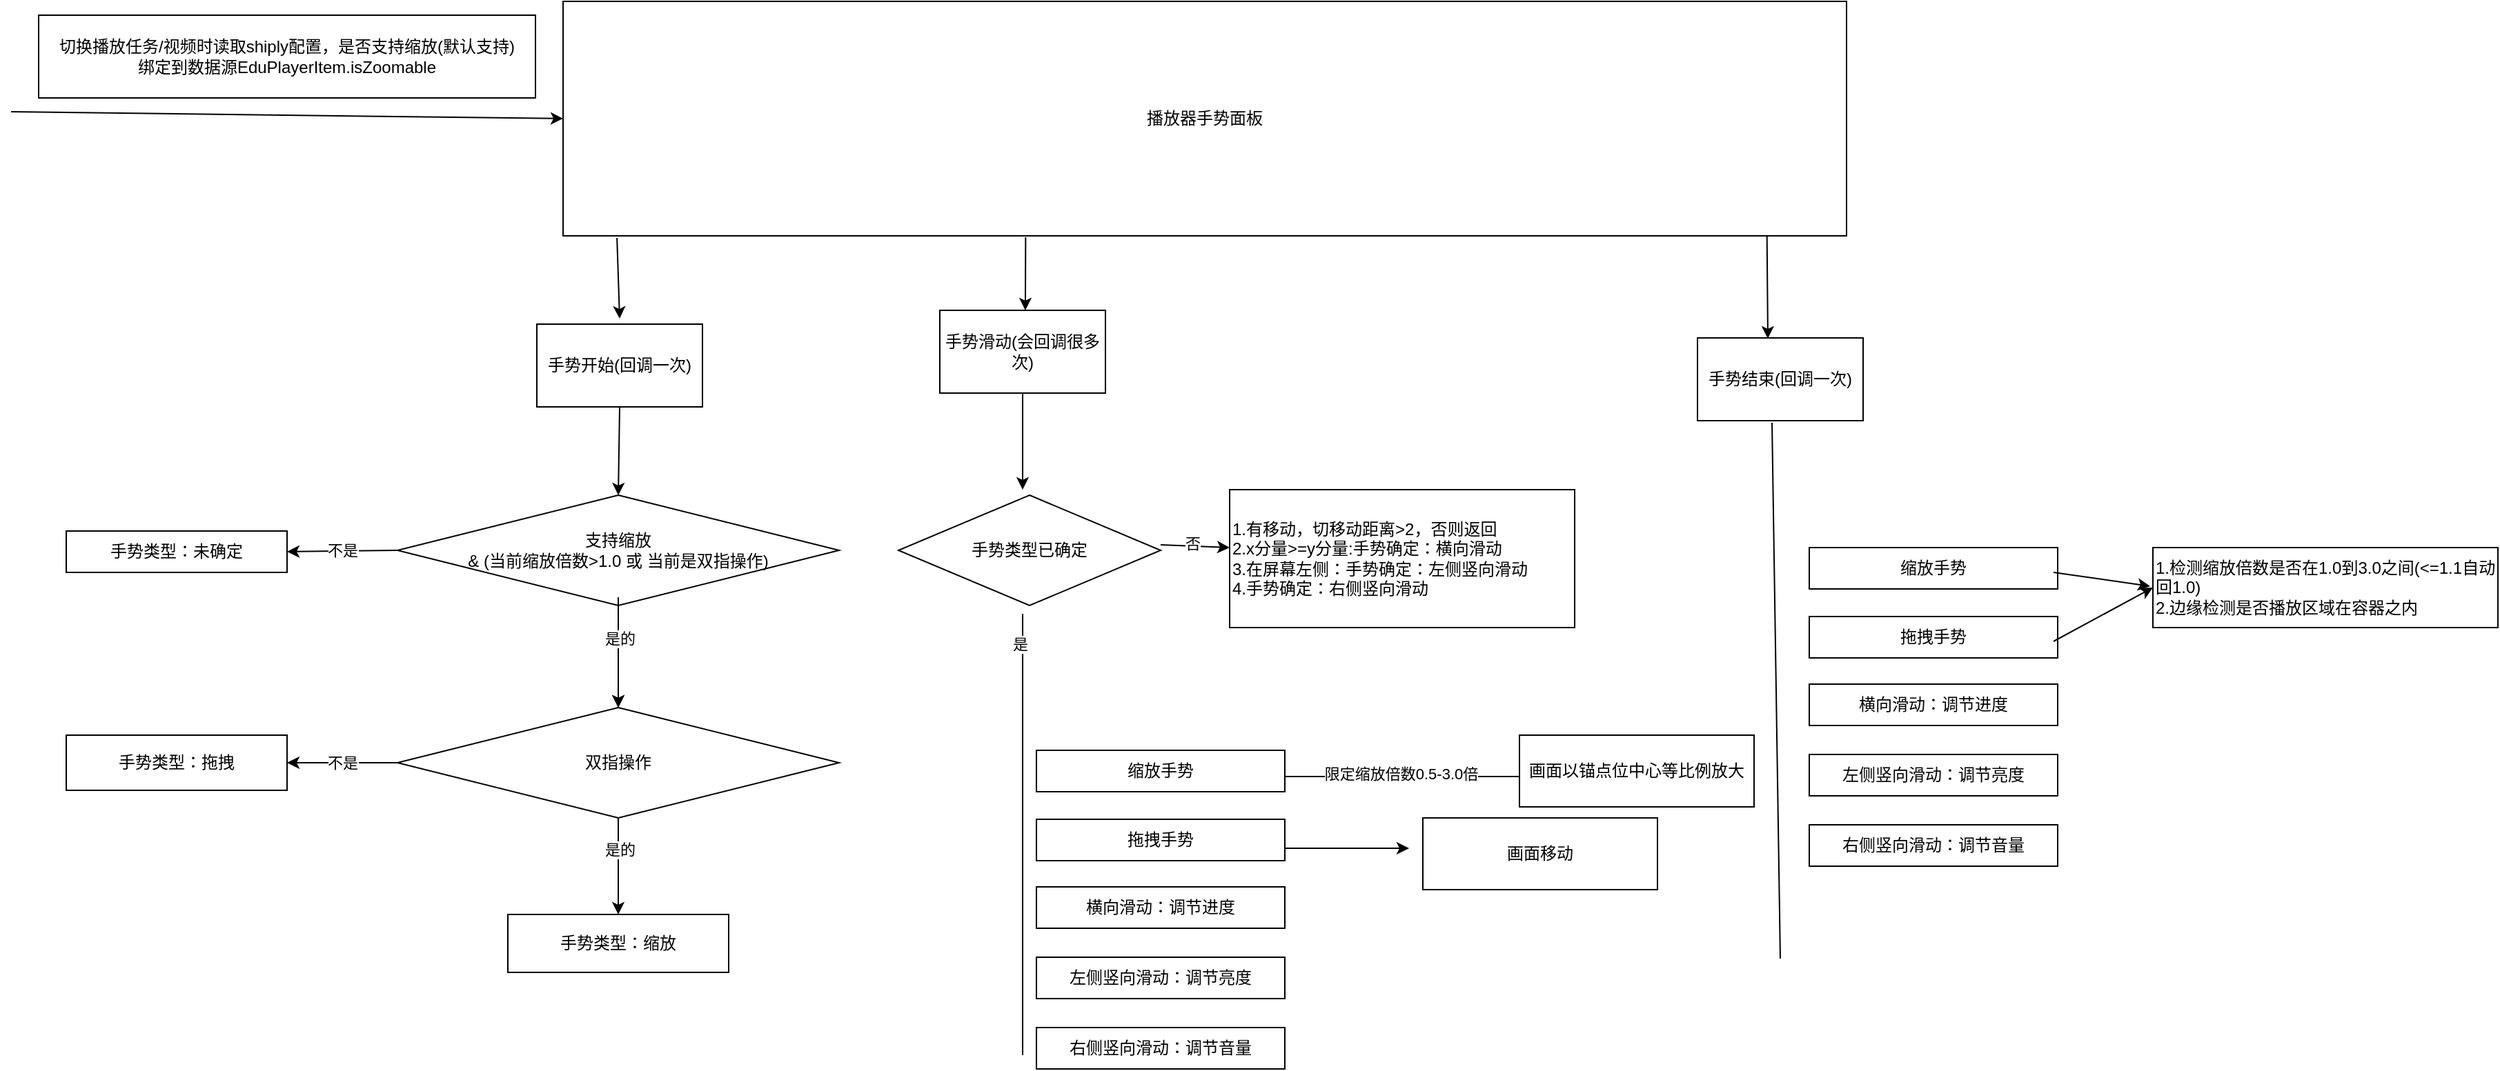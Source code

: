 <mxfile version="20.8.16" type="device"><diagram name="第 1 页" id="Vqw-AqCMw9q6jADfR8jo"><mxGraphModel dx="1795" dy="1005" grid="1" gridSize="10" guides="1" tooltips="1" connect="1" arrows="1" fold="1" page="1" pageScale="1" pageWidth="5000" pageHeight="1920" math="0" shadow="0"><root><mxCell id="0"/><mxCell id="1" parent="0"/><mxCell id="mOQUzlhDnwnnzFRK-RsG-1" value="播放器手势面板" style="rounded=0;whiteSpace=wrap;html=1;" vertex="1" parent="1"><mxGeometry x="480" y="160" width="930" height="170" as="geometry"/></mxCell><mxCell id="mOQUzlhDnwnnzFRK-RsG-2" value="切换播放任务/视频时读取shiply配置，是否支持缩放(默认支持)&lt;br&gt;绑定到数据源EduPlayerItem.isZoomable" style="rounded=0;whiteSpace=wrap;html=1;" vertex="1" parent="1"><mxGeometry x="100" y="170" width="360" height="60" as="geometry"/></mxCell><mxCell id="mOQUzlhDnwnnzFRK-RsG-3" value="" style="endArrow=classic;html=1;rounded=0;entryX=0;entryY=0.5;entryDx=0;entryDy=0;" edge="1" parent="1" target="mOQUzlhDnwnnzFRK-RsG-1"><mxGeometry width="50" height="50" relative="1" as="geometry"><mxPoint x="80" y="240" as="sourcePoint"/><mxPoint x="130" y="190" as="targetPoint"/></mxGeometry></mxCell><mxCell id="mOQUzlhDnwnnzFRK-RsG-73" value="" style="edgeStyle=orthogonalEdgeStyle;rounded=0;orthogonalLoop=1;jettySize=auto;html=1;" edge="1" parent="1" source="mOQUzlhDnwnnzFRK-RsG-4" target="mOQUzlhDnwnnzFRK-RsG-7"><mxGeometry relative="1" as="geometry"/></mxCell><mxCell id="mOQUzlhDnwnnzFRK-RsG-4" value="支持缩放 &lt;br&gt;&amp;amp; (当前缩放倍数&amp;gt;1.0 或 当前是双指操作)" style="rhombus;whiteSpace=wrap;html=1;" vertex="1" parent="1"><mxGeometry x="360" y="518" width="320" height="80" as="geometry"/></mxCell><mxCell id="mOQUzlhDnwnnzFRK-RsG-7" value="双指操作" style="rhombus;whiteSpace=wrap;html=1;" vertex="1" parent="1"><mxGeometry x="360" y="672" width="320" height="80" as="geometry"/></mxCell><mxCell id="mOQUzlhDnwnnzFRK-RsG-8" value="" style="endArrow=classic;html=1;rounded=0;entryX=0.5;entryY=0;entryDx=0;entryDy=0;" edge="1" parent="1" target="mOQUzlhDnwnnzFRK-RsG-7"><mxGeometry width="50" height="50" relative="1" as="geometry"><mxPoint x="520" y="592" as="sourcePoint"/><mxPoint x="570" y="542" as="targetPoint"/></mxGeometry></mxCell><mxCell id="mOQUzlhDnwnnzFRK-RsG-11" value="是的" style="edgeLabel;html=1;align=center;verticalAlign=middle;resizable=0;points=[];" vertex="1" connectable="0" parent="mOQUzlhDnwnnzFRK-RsG-8"><mxGeometry x="-0.263" y="1" relative="1" as="geometry"><mxPoint as="offset"/></mxGeometry></mxCell><mxCell id="mOQUzlhDnwnnzFRK-RsG-9" value="手势类型：缩放" style="rounded=0;whiteSpace=wrap;html=1;" vertex="1" parent="1"><mxGeometry x="440" y="822" width="160" height="42" as="geometry"/></mxCell><mxCell id="mOQUzlhDnwnnzFRK-RsG-10" value="" style="endArrow=classic;html=1;rounded=0;entryX=0.5;entryY=0;entryDx=0;entryDy=0;" edge="1" parent="1" target="mOQUzlhDnwnnzFRK-RsG-9"><mxGeometry width="50" height="50" relative="1" as="geometry"><mxPoint x="520" y="752" as="sourcePoint"/><mxPoint x="570" y="662" as="targetPoint"/></mxGeometry></mxCell><mxCell id="mOQUzlhDnwnnzFRK-RsG-12" value="是的" style="edgeLabel;html=1;align=center;verticalAlign=middle;resizable=0;points=[];" vertex="1" connectable="0" parent="mOQUzlhDnwnnzFRK-RsG-10"><mxGeometry x="-0.357" y="1" relative="1" as="geometry"><mxPoint as="offset"/></mxGeometry></mxCell><mxCell id="mOQUzlhDnwnnzFRK-RsG-13" value="手势类型：拖拽" style="rounded=0;whiteSpace=wrap;html=1;" vertex="1" parent="1"><mxGeometry x="120" y="692" width="160" height="40" as="geometry"/></mxCell><mxCell id="mOQUzlhDnwnnzFRK-RsG-14" value="不是" style="endArrow=classic;html=1;rounded=0;entryX=1;entryY=0.5;entryDx=0;entryDy=0;exitX=0;exitY=0.5;exitDx=0;exitDy=0;" edge="1" parent="1" source="mOQUzlhDnwnnzFRK-RsG-7" target="mOQUzlhDnwnnzFRK-RsG-13"><mxGeometry width="50" height="50" relative="1" as="geometry"><mxPoint x="320" y="712" as="sourcePoint"/><mxPoint x="370" y="662" as="targetPoint"/></mxGeometry></mxCell><mxCell id="mOQUzlhDnwnnzFRK-RsG-15" value="手势开始(回调一次)" style="rounded=0;whiteSpace=wrap;html=1;" vertex="1" parent="1"><mxGeometry x="461" y="394" width="120" height="60" as="geometry"/></mxCell><mxCell id="mOQUzlhDnwnnzFRK-RsG-16" value="手势滑动(会回调很多次)" style="rounded=0;whiteSpace=wrap;html=1;" vertex="1" parent="1"><mxGeometry x="753" y="384" width="120" height="60" as="geometry"/></mxCell><mxCell id="mOQUzlhDnwnnzFRK-RsG-17" value="手势结束(回调一次)" style="rounded=0;whiteSpace=wrap;html=1;" vertex="1" parent="1"><mxGeometry x="1302" y="404" width="120" height="60" as="geometry"/></mxCell><mxCell id="mOQUzlhDnwnnzFRK-RsG-18" value="" style="endArrow=classic;html=1;rounded=0;exitX=0.042;exitY=1.009;exitDx=0;exitDy=0;exitPerimeter=0;" edge="1" parent="1" source="mOQUzlhDnwnnzFRK-RsG-1"><mxGeometry width="50" height="50" relative="1" as="geometry"><mxPoint x="540" y="330" as="sourcePoint"/><mxPoint x="521" y="390" as="targetPoint"/></mxGeometry></mxCell><mxCell id="mOQUzlhDnwnnzFRK-RsG-19" value="手势类型：未确定" style="rounded=0;whiteSpace=wrap;html=1;" vertex="1" parent="1"><mxGeometry x="120" y="544" width="160" height="30" as="geometry"/></mxCell><mxCell id="mOQUzlhDnwnnzFRK-RsG-22" value="不是" style="endArrow=classic;html=1;rounded=0;entryX=1;entryY=0.5;entryDx=0;entryDy=0;exitX=0;exitY=0.5;exitDx=0;exitDy=0;" edge="1" parent="1" source="mOQUzlhDnwnnzFRK-RsG-4" target="mOQUzlhDnwnnzFRK-RsG-19"><mxGeometry width="50" height="50" relative="1" as="geometry"><mxPoint x="320" y="554" as="sourcePoint"/><mxPoint x="370" y="504" as="targetPoint"/></mxGeometry></mxCell><mxCell id="mOQUzlhDnwnnzFRK-RsG-23" value="" style="endArrow=classic;html=1;rounded=0;entryX=0.5;entryY=0;entryDx=0;entryDy=0;exitX=0.5;exitY=1;exitDx=0;exitDy=0;" edge="1" parent="1" source="mOQUzlhDnwnnzFRK-RsG-15" target="mOQUzlhDnwnnzFRK-RsG-4"><mxGeometry width="50" height="50" relative="1" as="geometry"><mxPoint x="540" y="454" as="sourcePoint"/><mxPoint x="590" y="404" as="targetPoint"/></mxGeometry></mxCell><mxCell id="mOQUzlhDnwnnzFRK-RsG-24" value="手势类型已确定" style="rhombus;whiteSpace=wrap;html=1;" vertex="1" parent="1"><mxGeometry x="723" y="518" width="190" height="80" as="geometry"/></mxCell><mxCell id="mOQUzlhDnwnnzFRK-RsG-25" value="" style="endArrow=classic;html=1;rounded=0;exitX=0.5;exitY=1;exitDx=0;exitDy=0;" edge="1" parent="1" source="mOQUzlhDnwnnzFRK-RsG-16"><mxGeometry width="50" height="50" relative="1" as="geometry"><mxPoint x="703" y="454" as="sourcePoint"/><mxPoint x="813" y="514" as="targetPoint"/></mxGeometry></mxCell><mxCell id="mOQUzlhDnwnnzFRK-RsG-26" value="缩放手势" style="rounded=0;whiteSpace=wrap;html=1;" vertex="1" parent="1"><mxGeometry x="823" y="703" width="180" height="30" as="geometry"/></mxCell><mxCell id="mOQUzlhDnwnnzFRK-RsG-28" value="" style="endArrow=none;html=1;rounded=0;" edge="1" parent="1"><mxGeometry width="50" height="50" relative="1" as="geometry"><mxPoint x="813" y="924" as="sourcePoint"/><mxPoint x="813" y="604" as="targetPoint"/></mxGeometry></mxCell><mxCell id="mOQUzlhDnwnnzFRK-RsG-52" value="是" style="edgeLabel;html=1;align=center;verticalAlign=middle;resizable=0;points=[];" vertex="1" connectable="0" parent="mOQUzlhDnwnnzFRK-RsG-28"><mxGeometry x="0.861" y="2" relative="1" as="geometry"><mxPoint as="offset"/></mxGeometry></mxCell><mxCell id="mOQUzlhDnwnnzFRK-RsG-29" value="拖拽手势" style="rounded=0;whiteSpace=wrap;html=1;" vertex="1" parent="1"><mxGeometry x="823" y="753" width="180" height="30" as="geometry"/></mxCell><mxCell id="mOQUzlhDnwnnzFRK-RsG-30" value="横向滑动：调节进度" style="rounded=0;whiteSpace=wrap;html=1;" vertex="1" parent="1"><mxGeometry x="823" y="802" width="180" height="30" as="geometry"/></mxCell><mxCell id="mOQUzlhDnwnnzFRK-RsG-31" value="左侧竖向滑动：调节亮度" style="rounded=0;whiteSpace=wrap;html=1;" vertex="1" parent="1"><mxGeometry x="823" y="853" width="180" height="30" as="geometry"/></mxCell><mxCell id="mOQUzlhDnwnnzFRK-RsG-32" value="右侧竖向滑动：调节音量" style="rounded=0;whiteSpace=wrap;html=1;" vertex="1" parent="1"><mxGeometry x="823" y="904" width="180" height="30" as="geometry"/></mxCell><mxCell id="mOQUzlhDnwnnzFRK-RsG-34" value="" style="endArrow=classic;html=1;rounded=0;" edge="1" parent="1"><mxGeometry width="50" height="50" relative="1" as="geometry"><mxPoint x="1003" y="722" as="sourcePoint"/><mxPoint x="1203" y="722" as="targetPoint"/></mxGeometry></mxCell><mxCell id="mOQUzlhDnwnnzFRK-RsG-35" value="限定缩放倍数0.5-3.0倍" style="edgeLabel;html=1;align=center;verticalAlign=middle;resizable=0;points=[];" vertex="1" connectable="0" parent="mOQUzlhDnwnnzFRK-RsG-34"><mxGeometry x="-0.16" y="3" relative="1" as="geometry"><mxPoint y="1" as="offset"/></mxGeometry></mxCell><mxCell id="mOQUzlhDnwnnzFRK-RsG-51" value="" style="endArrow=classic;html=1;rounded=0;entryX=0;entryY=0.5;entryDx=0;entryDy=0;" edge="1" parent="1"><mxGeometry width="50" height="50" relative="1" as="geometry"><mxPoint x="913" y="554" as="sourcePoint"/><mxPoint x="963" y="556" as="targetPoint"/></mxGeometry></mxCell><mxCell id="mOQUzlhDnwnnzFRK-RsG-53" value="否" style="edgeLabel;html=1;align=center;verticalAlign=middle;resizable=0;points=[];" vertex="1" connectable="0" parent="mOQUzlhDnwnnzFRK-RsG-51"><mxGeometry x="-0.084" y="2" relative="1" as="geometry"><mxPoint as="offset"/></mxGeometry></mxCell><mxCell id="mOQUzlhDnwnnzFRK-RsG-54" value="" style="endArrow=classic;html=1;rounded=0;entryX=0.583;entryY=0;entryDx=0;entryDy=0;entryPerimeter=0;exitX=0.369;exitY=1.006;exitDx=0;exitDy=0;exitPerimeter=0;" edge="1" parent="1"><mxGeometry width="50" height="50" relative="1" as="geometry"><mxPoint x="815.17" y="331.02" as="sourcePoint"/><mxPoint x="814.96" y="384" as="targetPoint"/></mxGeometry></mxCell><mxCell id="mOQUzlhDnwnnzFRK-RsG-55" value="" style="endArrow=classic;html=1;rounded=0;entryX=0.425;entryY=0.008;entryDx=0;entryDy=0;entryPerimeter=0;exitX=0.938;exitY=1.003;exitDx=0;exitDy=0;exitPerimeter=0;" edge="1" parent="1" source="mOQUzlhDnwnnzFRK-RsG-1" target="mOQUzlhDnwnnzFRK-RsG-17"><mxGeometry width="50" height="50" relative="1" as="geometry"><mxPoint x="1560" y="330" as="sourcePoint"/><mxPoint x="1610" y="280" as="targetPoint"/></mxGeometry></mxCell><mxCell id="mOQUzlhDnwnnzFRK-RsG-56" value="缩放手势" style="rounded=0;whiteSpace=wrap;html=1;" vertex="1" parent="1"><mxGeometry x="1383" y="556" width="180" height="30" as="geometry"/></mxCell><mxCell id="mOQUzlhDnwnnzFRK-RsG-57" value="拖拽手势" style="rounded=0;whiteSpace=wrap;html=1;" vertex="1" parent="1"><mxGeometry x="1383" y="606" width="180" height="30" as="geometry"/></mxCell><mxCell id="mOQUzlhDnwnnzFRK-RsG-58" value="横向滑动：调节进度" style="rounded=0;whiteSpace=wrap;html=1;" vertex="1" parent="1"><mxGeometry x="1383" y="655" width="180" height="30" as="geometry"/></mxCell><mxCell id="mOQUzlhDnwnnzFRK-RsG-59" value="左侧竖向滑动：调节亮度" style="rounded=0;whiteSpace=wrap;html=1;" vertex="1" parent="1"><mxGeometry x="1383" y="706" width="180" height="30" as="geometry"/></mxCell><mxCell id="mOQUzlhDnwnnzFRK-RsG-60" value="右侧竖向滑动：调节音量" style="rounded=0;whiteSpace=wrap;html=1;" vertex="1" parent="1"><mxGeometry x="1383" y="757" width="180" height="30" as="geometry"/></mxCell><mxCell id="mOQUzlhDnwnnzFRK-RsG-62" value="" style="endArrow=none;html=1;rounded=0;entryX=0.45;entryY=1.025;entryDx=0;entryDy=0;entryPerimeter=0;" edge="1" parent="1" target="mOQUzlhDnwnnzFRK-RsG-17"><mxGeometry width="50" height="50" relative="1" as="geometry"><mxPoint x="1362" y="854" as="sourcePoint"/><mxPoint x="1382" y="494" as="targetPoint"/></mxGeometry></mxCell><mxCell id="mOQUzlhDnwnnzFRK-RsG-63" value="1.检测缩放倍数是否在1.0到3.0之间(&amp;lt;=1.1自动回1.0)&lt;br&gt;2.边缘检测是否播放区域在容器之内" style="rounded=0;whiteSpace=wrap;html=1;align=left;" vertex="1" parent="1"><mxGeometry x="1632" y="556" width="250" height="58" as="geometry"/></mxCell><mxCell id="mOQUzlhDnwnnzFRK-RsG-64" value="1.有移动，切移动距离&amp;gt;2，否则返回&lt;br&gt;&lt;div style=&quot;&quot;&gt;&lt;span style=&quot;background-color: initial;&quot;&gt;2.x分量&amp;gt;=y分量:手势确定：横向滑动&lt;/span&gt;&lt;/div&gt;3.在屏幕左侧：手势确定：左侧竖向滑动&lt;br&gt;4.手势确定：右侧竖向滑动" style="rounded=0;whiteSpace=wrap;html=1;align=left;" vertex="1" parent="1"><mxGeometry x="963" y="514" width="250" height="100" as="geometry"/></mxCell><mxCell id="mOQUzlhDnwnnzFRK-RsG-65" value="画面以锚点位中心等比例放大" style="rounded=0;whiteSpace=wrap;html=1;" vertex="1" parent="1"><mxGeometry x="1173" y="692" width="170" height="52" as="geometry"/></mxCell><mxCell id="mOQUzlhDnwnnzFRK-RsG-66" value="" style="endArrow=classic;html=1;rounded=0;" edge="1" parent="1"><mxGeometry width="50" height="50" relative="1" as="geometry"><mxPoint x="1003" y="774" as="sourcePoint"/><mxPoint x="1093" y="774" as="targetPoint"/></mxGeometry></mxCell><mxCell id="mOQUzlhDnwnnzFRK-RsG-67" value="画面移动" style="rounded=0;whiteSpace=wrap;html=1;" vertex="1" parent="1"><mxGeometry x="1103" y="752" width="170" height="52" as="geometry"/></mxCell><mxCell id="mOQUzlhDnwnnzFRK-RsG-68" value="" style="endArrow=classic;html=1;rounded=0;" edge="1" parent="1"><mxGeometry width="50" height="50" relative="1" as="geometry"><mxPoint x="1560" y="574" as="sourcePoint"/><mxPoint x="1630" y="584" as="targetPoint"/></mxGeometry></mxCell><mxCell id="mOQUzlhDnwnnzFRK-RsG-69" value="" style="endArrow=classic;html=1;rounded=0;entryX=0;entryY=0.5;entryDx=0;entryDy=0;" edge="1" parent="1" target="mOQUzlhDnwnnzFRK-RsG-63"><mxGeometry width="50" height="50" relative="1" as="geometry"><mxPoint x="1560" y="624" as="sourcePoint"/><mxPoint x="1610" y="574" as="targetPoint"/></mxGeometry></mxCell></root></mxGraphModel></diagram></mxfile>